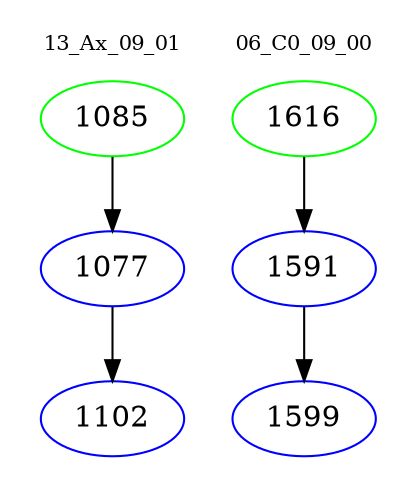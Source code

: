 digraph{
subgraph cluster_0 {
color = white
label = "13_Ax_09_01";
fontsize=10;
T0_1085 [label="1085", color="green"]
T0_1085 -> T0_1077 [color="black"]
T0_1077 [label="1077", color="blue"]
T0_1077 -> T0_1102 [color="black"]
T0_1102 [label="1102", color="blue"]
}
subgraph cluster_1 {
color = white
label = "06_C0_09_00";
fontsize=10;
T1_1616 [label="1616", color="green"]
T1_1616 -> T1_1591 [color="black"]
T1_1591 [label="1591", color="blue"]
T1_1591 -> T1_1599 [color="black"]
T1_1599 [label="1599", color="blue"]
}
}
